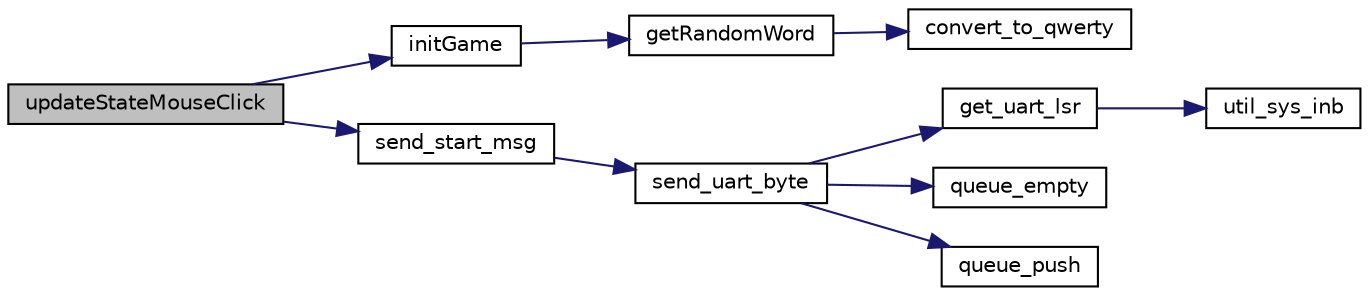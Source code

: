 digraph "updateStateMouseClick"
{
 // LATEX_PDF_SIZE
  edge [fontname="Helvetica",fontsize="10",labelfontname="Helvetica",labelfontsize="10"];
  node [fontname="Helvetica",fontsize="10",shape=record];
  rankdir="LR";
  Node1 [label="updateStateMouseClick",height=0.2,width=0.4,color="black", fillcolor="grey75", style="filled", fontcolor="black",tooltip="Updates the state on mouse click."];
  Node1 -> Node2 [color="midnightblue",fontsize="10",style="solid"];
  Node2 [label="initGame",height=0.2,width=0.4,color="black", fillcolor="white", style="filled",URL="$model_8c.html#a486f7b71aa892de0f05c6187647613b9",tooltip=" "];
  Node2 -> Node3 [color="midnightblue",fontsize="10",style="solid"];
  Node3 [label="getRandomWord",height=0.2,width=0.4,color="black", fillcolor="white", style="filled",URL="$model_8c.html#a7d2c8c148e87c6ac0ea00e1b17747bf4",tooltip="Gets a random word for the game."];
  Node3 -> Node4 [color="midnightblue",fontsize="10",style="solid"];
  Node4 [label="convert_to_qwerty",height=0.2,width=0.4,color="black", fillcolor="white", style="filled",URL="$model_8c.html#ac54ddc9eede93d25d5a7010e239ecc0a",tooltip="Converts a string to QWERTY format."];
  Node1 -> Node5 [color="midnightblue",fontsize="10",style="solid"];
  Node5 [label="send_start_msg",height=0.2,width=0.4,color="black", fillcolor="white", style="filled",URL="$ser__port_8c.html#ad8d905410a112e49f764b3946c202e2a",tooltip="Sends a start message via UART."];
  Node5 -> Node6 [color="midnightblue",fontsize="10",style="solid"];
  Node6 [label="send_uart_byte",height=0.2,width=0.4,color="black", fillcolor="white", style="filled",URL="$ser__port_8c.html#ad97974a71447aab4827aa2ba775d9924",tooltip="Sends a byte via UART."];
  Node6 -> Node7 [color="midnightblue",fontsize="10",style="solid"];
  Node7 [label="get_uart_lsr",height=0.2,width=0.4,color="black", fillcolor="white", style="filled",URL="$ser__port_8c.html#a0894779789486489e6af7f5780af9f56",tooltip="Retrieves the value of the LSR (Line Status Register) of the UART."];
  Node7 -> Node8 [color="midnightblue",fontsize="10",style="solid"];
  Node8 [label="util_sys_inb",height=0.2,width=0.4,color="black", fillcolor="white", style="filled",URL="$utils_8c.html#a79a031a8611f5b2d6afa4158e92b0fb4",tooltip="Reads a byte from the specified port."];
  Node6 -> Node9 [color="midnightblue",fontsize="10",style="solid"];
  Node9 [label="queue_empty",height=0.2,width=0.4,color="black", fillcolor="white", style="filled",URL="$queue_8c.html#a85a67096df58b6a7eb887ebc5e5b99a3",tooltip="Check if the queue is empty."];
  Node6 -> Node10 [color="midnightblue",fontsize="10",style="solid"];
  Node10 [label="queue_push",height=0.2,width=0.4,color="black", fillcolor="white", style="filled",URL="$queue_8c.html#a23b231a08984555379fb52f40c4a5e78",tooltip="Push data into the queue."];
}
